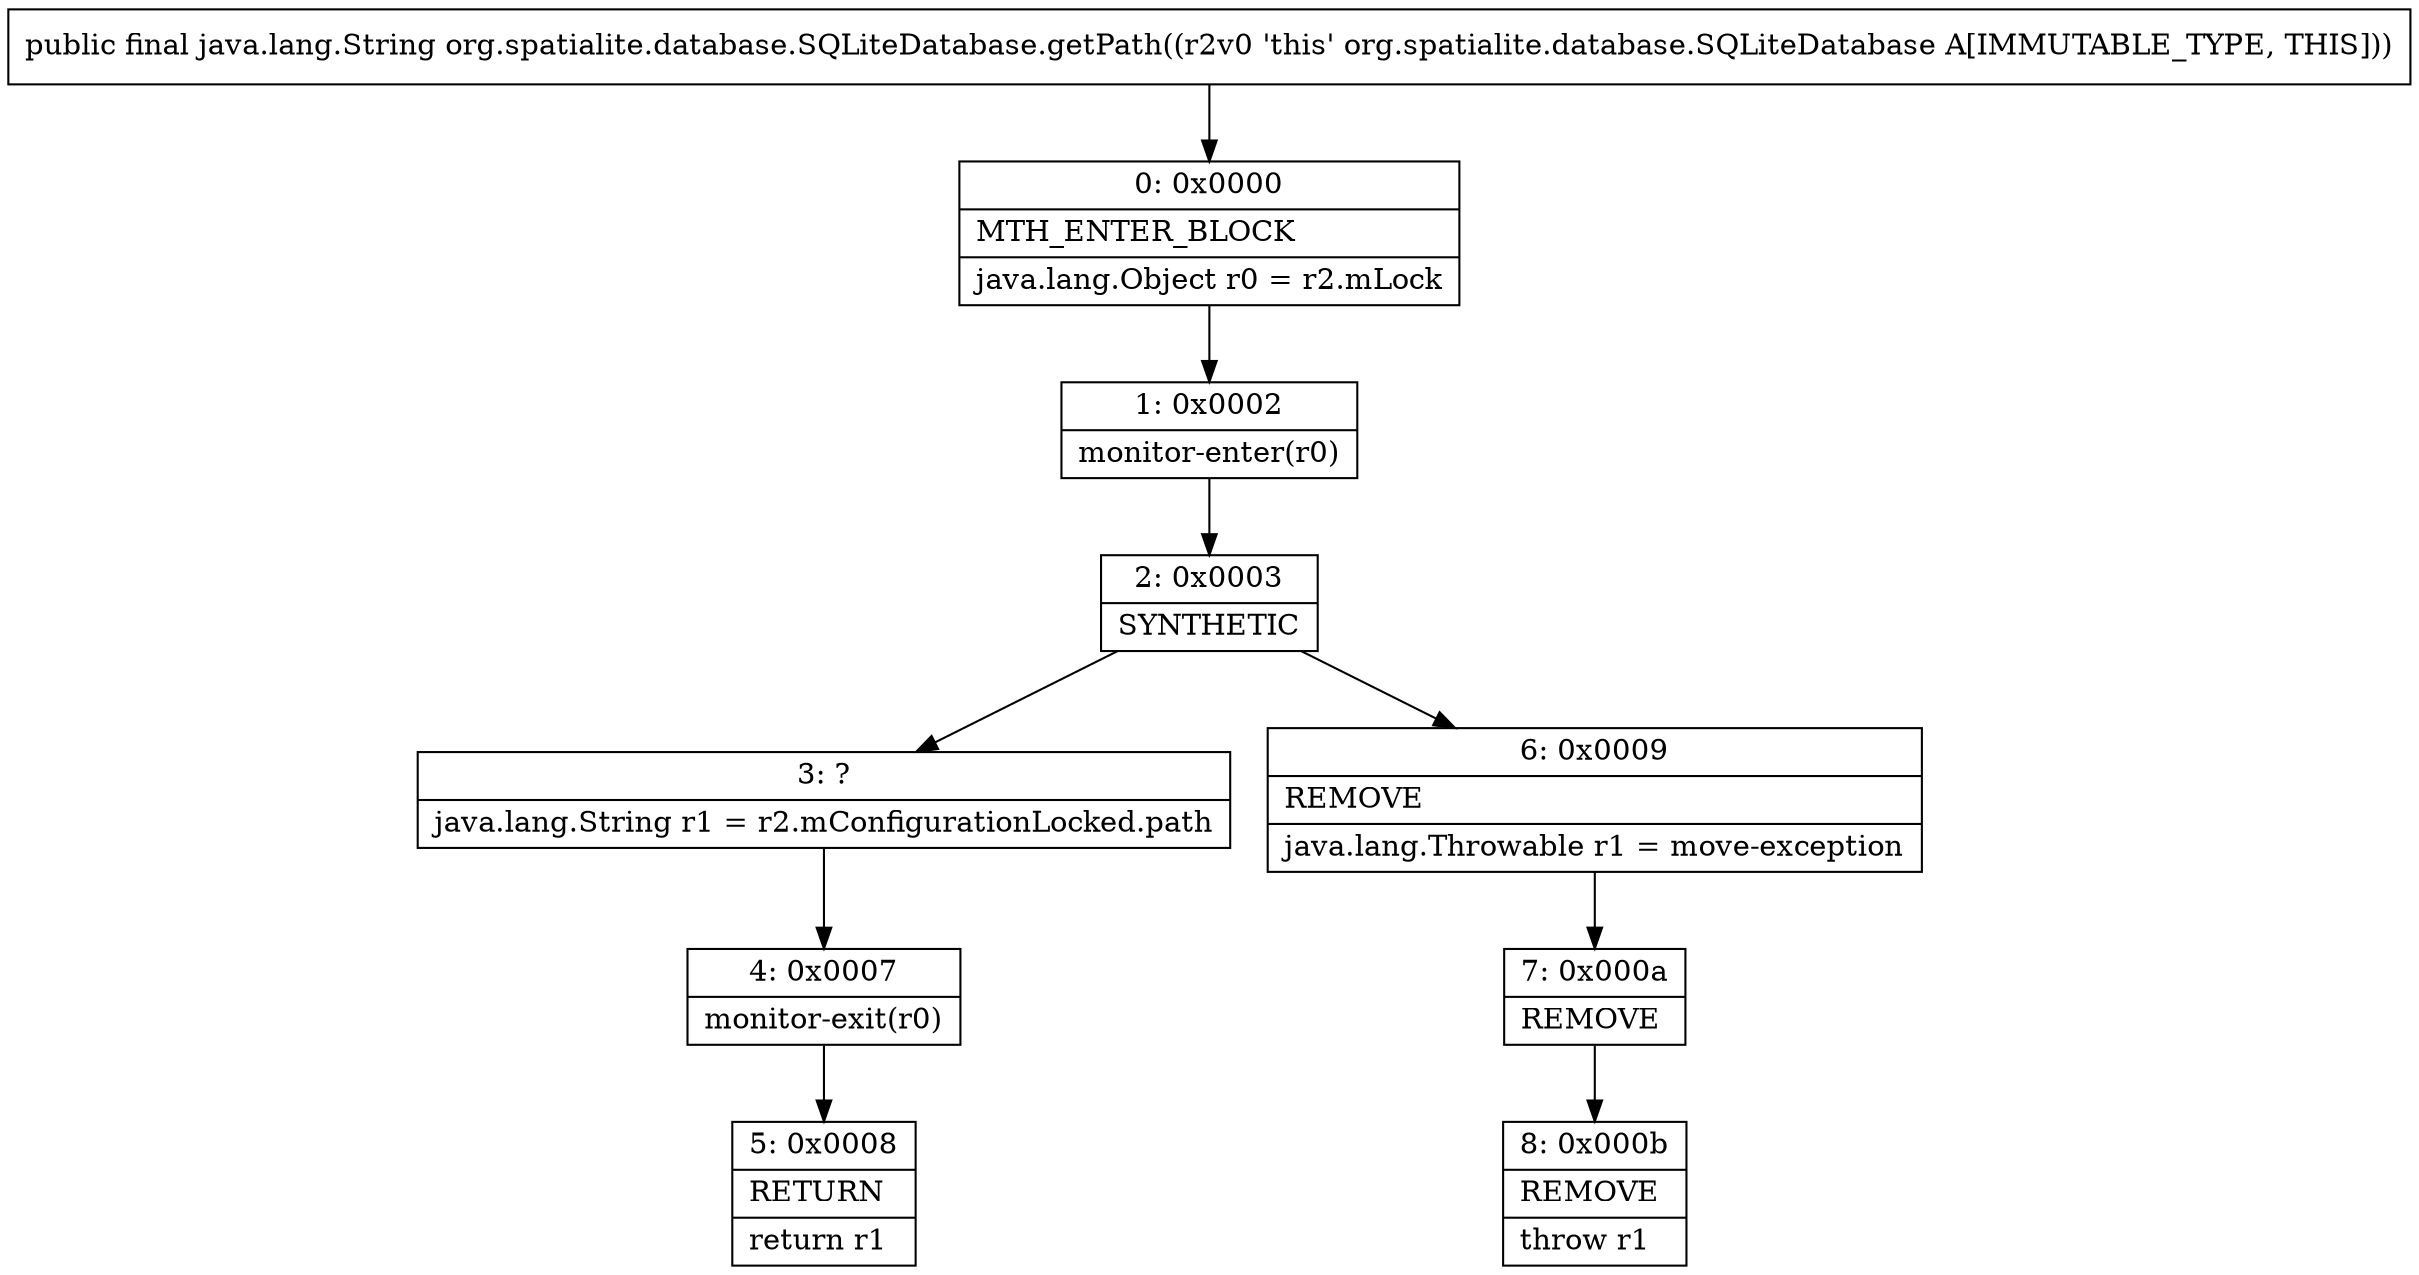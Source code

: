 digraph "CFG fororg.spatialite.database.SQLiteDatabase.getPath()Ljava\/lang\/String;" {
Node_0 [shape=record,label="{0\:\ 0x0000|MTH_ENTER_BLOCK\l|java.lang.Object r0 = r2.mLock\l}"];
Node_1 [shape=record,label="{1\:\ 0x0002|monitor\-enter(r0)\l}"];
Node_2 [shape=record,label="{2\:\ 0x0003|SYNTHETIC\l}"];
Node_3 [shape=record,label="{3\:\ ?|java.lang.String r1 = r2.mConfigurationLocked.path\l}"];
Node_4 [shape=record,label="{4\:\ 0x0007|monitor\-exit(r0)\l}"];
Node_5 [shape=record,label="{5\:\ 0x0008|RETURN\l|return r1\l}"];
Node_6 [shape=record,label="{6\:\ 0x0009|REMOVE\l|java.lang.Throwable r1 = move\-exception\l}"];
Node_7 [shape=record,label="{7\:\ 0x000a|REMOVE\l}"];
Node_8 [shape=record,label="{8\:\ 0x000b|REMOVE\l|throw r1\l}"];
MethodNode[shape=record,label="{public final java.lang.String org.spatialite.database.SQLiteDatabase.getPath((r2v0 'this' org.spatialite.database.SQLiteDatabase A[IMMUTABLE_TYPE, THIS])) }"];
MethodNode -> Node_0;
Node_0 -> Node_1;
Node_1 -> Node_2;
Node_2 -> Node_3;
Node_2 -> Node_6;
Node_3 -> Node_4;
Node_4 -> Node_5;
Node_6 -> Node_7;
Node_7 -> Node_8;
}

